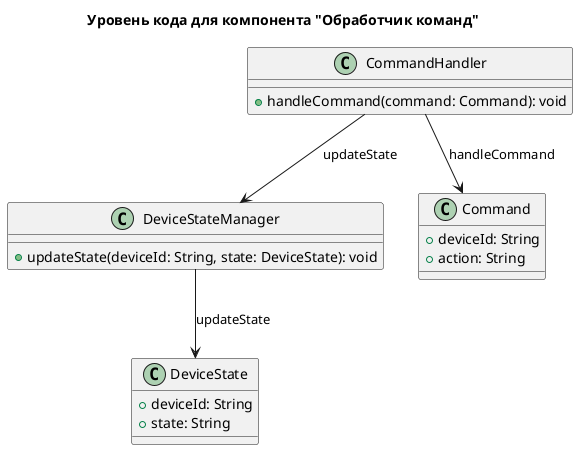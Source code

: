 @startuml
title Уровень кода для компонента "Обработчик команд"

class CommandHandler {
    +handleCommand(command: Command): void
}

class DeviceStateManager {
    +updateState(deviceId: String, state: DeviceState): void
}

class Command {
    +deviceId: String
    +action: String
}

class DeviceState {
    +deviceId: String
    +state: String
}

CommandHandler --> DeviceStateManager : updateState
CommandHandler --> Command : handleCommand
DeviceStateManager --> DeviceState : updateState

@enduml